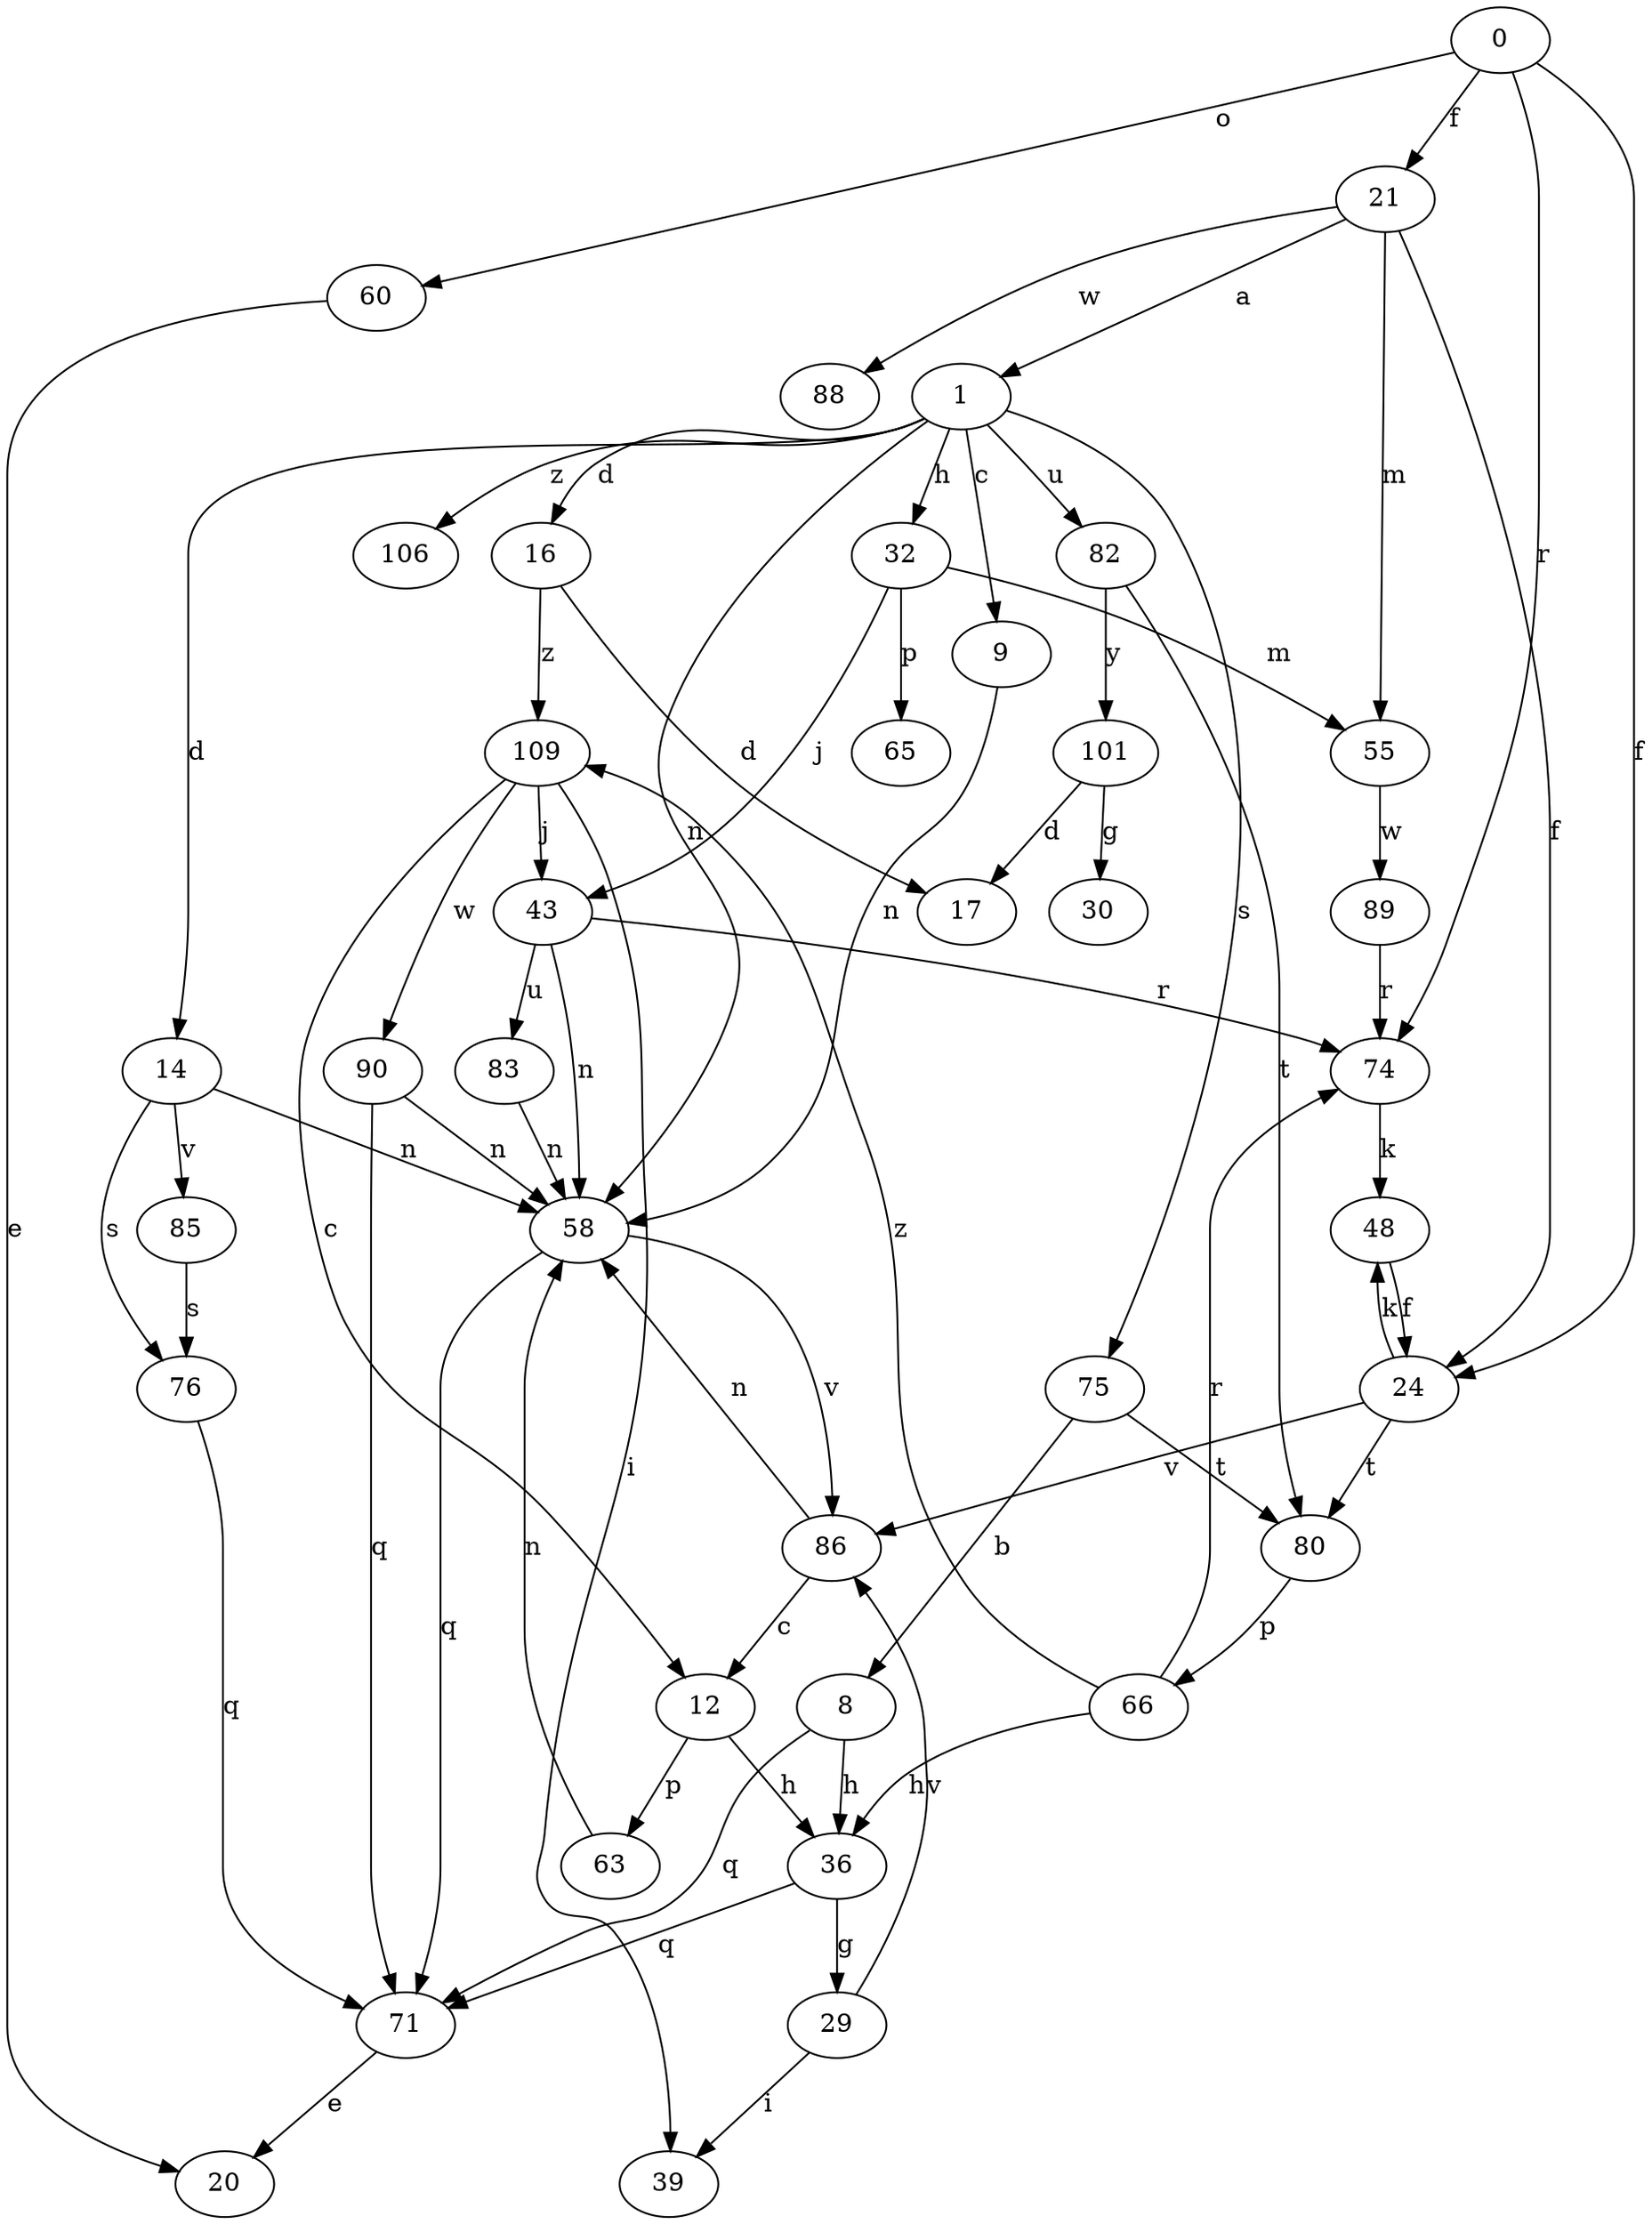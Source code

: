 strict digraph  {
0;
1;
8;
9;
12;
14;
16;
17;
20;
21;
24;
29;
30;
32;
36;
39;
43;
48;
55;
58;
60;
63;
65;
66;
71;
74;
75;
76;
80;
82;
83;
85;
86;
88;
89;
90;
101;
106;
109;
0 -> 21  [label=f];
0 -> 24  [label=f];
0 -> 60  [label=o];
0 -> 74  [label=r];
1 -> 9  [label=c];
1 -> 14  [label=d];
1 -> 16  [label=d];
1 -> 32  [label=h];
1 -> 58  [label=n];
1 -> 75  [label=s];
1 -> 82  [label=u];
1 -> 106  [label=z];
8 -> 36  [label=h];
8 -> 71  [label=q];
9 -> 58  [label=n];
12 -> 36  [label=h];
12 -> 63  [label=p];
14 -> 58  [label=n];
14 -> 76  [label=s];
14 -> 85  [label=v];
16 -> 17  [label=d];
16 -> 109  [label=z];
21 -> 1  [label=a];
21 -> 24  [label=f];
21 -> 55  [label=m];
21 -> 88  [label=w];
24 -> 48  [label=k];
24 -> 80  [label=t];
24 -> 86  [label=v];
29 -> 39  [label=i];
29 -> 86  [label=v];
32 -> 43  [label=j];
32 -> 55  [label=m];
32 -> 65  [label=p];
36 -> 29  [label=g];
36 -> 71  [label=q];
43 -> 58  [label=n];
43 -> 74  [label=r];
43 -> 83  [label=u];
48 -> 24  [label=f];
55 -> 89  [label=w];
58 -> 71  [label=q];
58 -> 86  [label=v];
60 -> 20  [label=e];
63 -> 58  [label=n];
66 -> 36  [label=h];
66 -> 74  [label=r];
66 -> 109  [label=z];
71 -> 20  [label=e];
74 -> 48  [label=k];
75 -> 8  [label=b];
75 -> 80  [label=t];
76 -> 71  [label=q];
80 -> 66  [label=p];
82 -> 80  [label=t];
82 -> 101  [label=y];
83 -> 58  [label=n];
85 -> 76  [label=s];
86 -> 12  [label=c];
86 -> 58  [label=n];
89 -> 74  [label=r];
90 -> 58  [label=n];
90 -> 71  [label=q];
101 -> 17  [label=d];
101 -> 30  [label=g];
109 -> 12  [label=c];
109 -> 39  [label=i];
109 -> 43  [label=j];
109 -> 90  [label=w];
}
